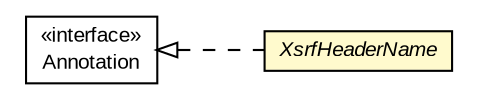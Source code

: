#!/usr/local/bin/dot
#
# Class diagram 
# Generated by UMLGraph version R5_6-24-gf6e263 (http://www.umlgraph.org/)
#

digraph G {
	edge [fontname="arial",fontsize=10,labelfontname="arial",labelfontsize=10];
	node [fontname="arial",fontsize=10,shape=plaintext];
	nodesep=0.25;
	ranksep=0.5;
	rankdir=LR;
	// com.gwtplatform.dispatch.rest.client.XsrfHeaderName
	c540807 [label=<<table title="com.gwtplatform.dispatch.rest.client.XsrfHeaderName" border="0" cellborder="1" cellspacing="0" cellpadding="2" port="p" bgcolor="lemonChiffon" href="./XsrfHeaderName.html">
		<tr><td><table border="0" cellspacing="0" cellpadding="1">
<tr><td align="center" balign="center"><font face="arial italic"> XsrfHeaderName </font></td></tr>
		</table></td></tr>
		</table>>, URL="./XsrfHeaderName.html", fontname="arial", fontcolor="black", fontsize=10.0];
	//com.gwtplatform.dispatch.rest.client.XsrfHeaderName implements java.lang.annotation.Annotation
	c541227:p -> c540807:p [dir=back,arrowtail=empty,style=dashed];
	// java.lang.annotation.Annotation
	c541227 [label=<<table title="java.lang.annotation.Annotation" border="0" cellborder="1" cellspacing="0" cellpadding="2" port="p" href="http://download.oracle.com/javase/6/docs/api/java/lang/annotation/Annotation.html">
		<tr><td><table border="0" cellspacing="0" cellpadding="1">
<tr><td align="center" balign="center"> &#171;interface&#187; </td></tr>
<tr><td align="center" balign="center"> Annotation </td></tr>
		</table></td></tr>
		</table>>, URL="http://download.oracle.com/javase/6/docs/api/java/lang/annotation/Annotation.html", fontname="arial", fontcolor="black", fontsize=10.0];
}

